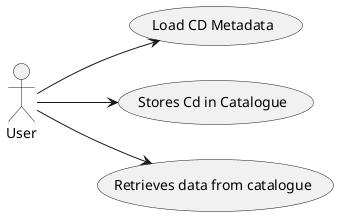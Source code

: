@startuml
'Participants
left to right direction
actor User

'Relationships
User --> (Load CD Metadata)
User --> (Stores Cd in Catalogue)
User --> (Retrieves data from catalogue)
@enduml
